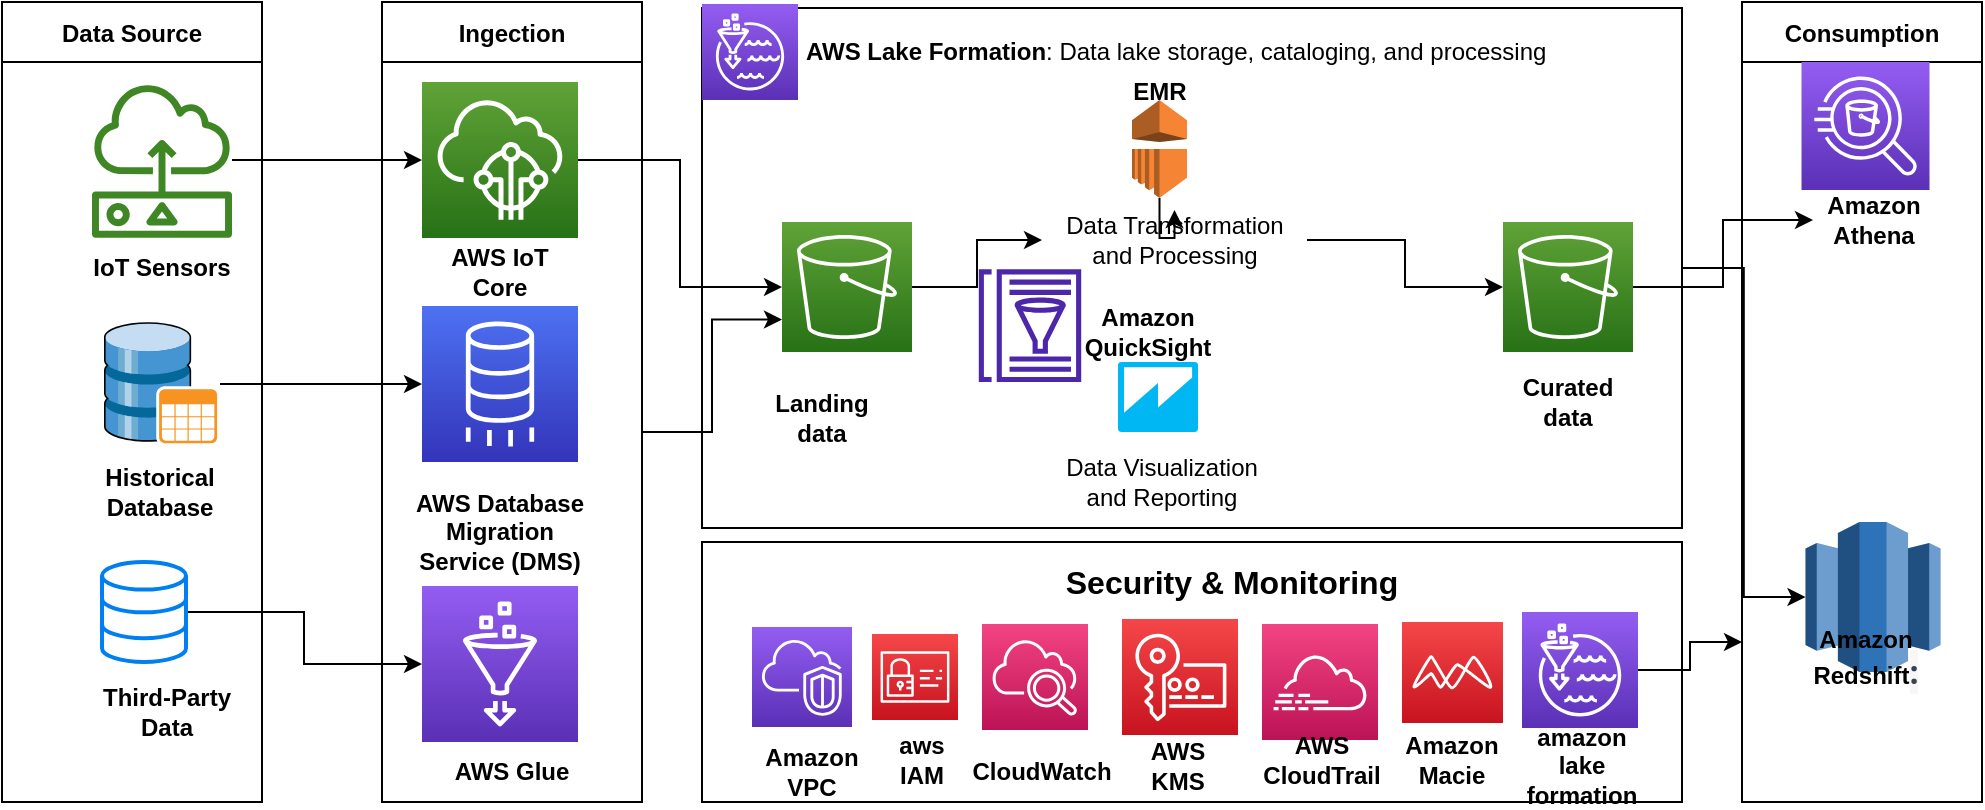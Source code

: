 <mxfile version="21.7.2" type="github">
  <diagram name="Page-1" id="wfJlDvsgTStBDbTHu9D8">
    <mxGraphModel dx="1434" dy="750" grid="1" gridSize="10" guides="1" tooltips="1" connect="1" arrows="1" fold="1" page="1" pageScale="1" pageWidth="1100" pageHeight="850" math="0" shadow="0">
      <root>
        <mxCell id="0" />
        <mxCell id="1" parent="0" />
        <mxCell id="qOsiP7DexmNMQrKXQggl-64" value="" style="shape=table;startSize=0;container=1;collapsible=0;childLayout=tableLayout;" parent="1" vertex="1">
          <mxGeometry x="360" y="123" width="490" height="260" as="geometry" />
        </mxCell>
        <mxCell id="qOsiP7DexmNMQrKXQggl-65" value="" style="shape=tableRow;horizontal=0;startSize=0;swimlaneHead=0;swimlaneBody=0;strokeColor=inherit;top=0;left=0;bottom=0;right=0;collapsible=0;dropTarget=0;fillColor=none;points=[[0,0.5],[1,0.5]];portConstraint=eastwest;" parent="qOsiP7DexmNMQrKXQggl-64" vertex="1">
          <mxGeometry width="490" height="260" as="geometry" />
        </mxCell>
        <mxCell id="qOsiP7DexmNMQrKXQggl-66" value="" style="shape=partialRectangle;html=1;whiteSpace=wrap;connectable=0;strokeColor=inherit;overflow=hidden;fillColor=none;top=0;left=0;bottom=0;right=0;pointerEvents=1;" parent="qOsiP7DexmNMQrKXQggl-65" vertex="1">
          <mxGeometry width="490" height="260" as="geometry">
            <mxRectangle width="490" height="260" as="alternateBounds" />
          </mxGeometry>
        </mxCell>
        <mxCell id="bFwccWIXfFiB8wJEmlYg-45" style="edgeStyle=orthogonalEdgeStyle;rounded=0;orthogonalLoop=1;jettySize=auto;html=1;exitX=1;exitY=0.5;exitDx=0;exitDy=0;" parent="qOsiP7DexmNMQrKXQggl-64" source="qOsiP7DexmNMQrKXQggl-65" target="qOsiP7DexmNMQrKXQggl-65" edge="1">
          <mxGeometry relative="1" as="geometry" />
        </mxCell>
        <mxCell id="qOsiP7DexmNMQrKXQggl-20" value="Data Source" style="shape=table;startSize=30;container=1;collapsible=0;childLayout=tableLayout;fontStyle=1" parent="1" vertex="1">
          <mxGeometry x="10" y="120" width="130" height="400" as="geometry" />
        </mxCell>
        <mxCell id="qOsiP7DexmNMQrKXQggl-21" value="" style="shape=tableRow;horizontal=0;startSize=0;swimlaneHead=0;swimlaneBody=0;strokeColor=inherit;top=0;left=0;bottom=0;right=0;collapsible=0;dropTarget=0;fillColor=none;points=[[0,0.5],[1,0.5]];portConstraint=eastwest;" parent="qOsiP7DexmNMQrKXQggl-20" vertex="1">
          <mxGeometry y="30" width="130" height="370" as="geometry" />
        </mxCell>
        <mxCell id="qOsiP7DexmNMQrKXQggl-22" value="" style="shape=partialRectangle;html=1;whiteSpace=wrap;connectable=0;strokeColor=inherit;overflow=hidden;fillColor=none;top=0;left=0;bottom=0;right=0;pointerEvents=1;" parent="qOsiP7DexmNMQrKXQggl-21" vertex="1">
          <mxGeometry width="130" height="370" as="geometry">
            <mxRectangle width="130" height="370" as="alternateBounds" />
          </mxGeometry>
        </mxCell>
        <mxCell id="qOsiP7DexmNMQrKXQggl-35" value="" style="edgeStyle=orthogonalEdgeStyle;rounded=0;orthogonalLoop=1;jettySize=auto;html=1;" parent="1" source="qOsiP7DexmNMQrKXQggl-23" target="qOsiP7DexmNMQrKXQggl-33" edge="1">
          <mxGeometry relative="1" as="geometry" />
        </mxCell>
        <mxCell id="qOsiP7DexmNMQrKXQggl-23" value="" style="sketch=0;outlineConnect=0;fontColor=#232F3E;gradientColor=none;fillColor=#3F8624;strokeColor=none;dashed=0;verticalLabelPosition=bottom;verticalAlign=top;align=center;html=1;fontSize=12;fontStyle=0;aspect=fixed;pointerEvents=1;shape=mxgraph.aws4.sensor;" parent="1" vertex="1">
          <mxGeometry x="55" y="160" width="70" height="78" as="geometry" />
        </mxCell>
        <mxCell id="qOsiP7DexmNMQrKXQggl-24" value="IoT Sensors" style="text;strokeColor=none;align=center;fillColor=none;html=1;verticalAlign=middle;whiteSpace=wrap;rounded=0;fontStyle=1" parent="1" vertex="1">
          <mxGeometry x="40" y="238" width="100" height="30" as="geometry" />
        </mxCell>
        <mxCell id="qOsiP7DexmNMQrKXQggl-41" value="" style="edgeStyle=orthogonalEdgeStyle;rounded=0;orthogonalLoop=1;jettySize=auto;html=1;" parent="1" source="qOsiP7DexmNMQrKXQggl-26" target="qOsiP7DexmNMQrKXQggl-36" edge="1">
          <mxGeometry relative="1" as="geometry" />
        </mxCell>
        <mxCell id="qOsiP7DexmNMQrKXQggl-26" value="" style="shadow=0;dashed=0;html=1;labelPosition=center;verticalLabelPosition=bottom;verticalAlign=top;align=center;outlineConnect=0;shape=mxgraph.veeam.3d.database;" parent="1" vertex="1">
          <mxGeometry x="61" y="280" width="58" height="62" as="geometry" />
        </mxCell>
        <mxCell id="qOsiP7DexmNMQrKXQggl-27" value="Historical Database" style="text;strokeColor=none;align=center;fillColor=none;html=1;verticalAlign=middle;whiteSpace=wrap;rounded=0;fontStyle=1" parent="1" vertex="1">
          <mxGeometry x="59" y="350" width="60" height="30" as="geometry" />
        </mxCell>
        <mxCell id="qOsiP7DexmNMQrKXQggl-42" value="" style="edgeStyle=orthogonalEdgeStyle;rounded=0;orthogonalLoop=1;jettySize=auto;html=1;" parent="1" source="qOsiP7DexmNMQrKXQggl-28" target="qOsiP7DexmNMQrKXQggl-39" edge="1">
          <mxGeometry relative="1" as="geometry" />
        </mxCell>
        <mxCell id="qOsiP7DexmNMQrKXQggl-28" value="" style="html=1;verticalLabelPosition=bottom;align=center;labelBackgroundColor=#ffffff;verticalAlign=top;strokeWidth=2;strokeColor=#0080F0;shadow=0;dashed=0;shape=mxgraph.ios7.icons.data;" parent="1" vertex="1">
          <mxGeometry x="60" y="400" width="42" height="50" as="geometry" />
        </mxCell>
        <mxCell id="qOsiP7DexmNMQrKXQggl-29" value="Third-Party Data" style="text;strokeColor=none;align=center;fillColor=none;html=1;verticalAlign=middle;whiteSpace=wrap;rounded=0;fontStyle=1" parent="1" vertex="1">
          <mxGeometry x="55" y="460" width="75" height="30" as="geometry" />
        </mxCell>
        <mxCell id="qOsiP7DexmNMQrKXQggl-30" value="Ingection" style="shape=table;startSize=30;container=1;collapsible=0;childLayout=tableLayout;fontStyle=1" parent="1" vertex="1">
          <mxGeometry x="200" y="120" width="130" height="400" as="geometry" />
        </mxCell>
        <mxCell id="qOsiP7DexmNMQrKXQggl-31" value="" style="shape=tableRow;horizontal=0;startSize=0;swimlaneHead=0;swimlaneBody=0;strokeColor=inherit;top=0;left=0;bottom=0;right=0;collapsible=0;dropTarget=0;fillColor=none;points=[[0,0.5],[1,0.5]];portConstraint=eastwest;" parent="qOsiP7DexmNMQrKXQggl-30" vertex="1">
          <mxGeometry y="30" width="130" height="370" as="geometry" />
        </mxCell>
        <mxCell id="qOsiP7DexmNMQrKXQggl-32" value="" style="shape=partialRectangle;html=1;whiteSpace=wrap;connectable=0;strokeColor=inherit;overflow=hidden;fillColor=none;top=0;left=0;bottom=0;right=0;pointerEvents=1;" parent="qOsiP7DexmNMQrKXQggl-31" vertex="1">
          <mxGeometry width="130" height="370" as="geometry">
            <mxRectangle width="130" height="370" as="alternateBounds" />
          </mxGeometry>
        </mxCell>
        <mxCell id="bFwccWIXfFiB8wJEmlYg-30" value="" style="edgeStyle=orthogonalEdgeStyle;rounded=0;orthogonalLoop=1;jettySize=auto;html=1;" parent="1" source="qOsiP7DexmNMQrKXQggl-33" target="bFwccWIXfFiB8wJEmlYg-4" edge="1">
          <mxGeometry relative="1" as="geometry" />
        </mxCell>
        <mxCell id="qOsiP7DexmNMQrKXQggl-33" value="" style="sketch=0;points=[[0,0,0],[0.25,0,0],[0.5,0,0],[0.75,0,0],[1,0,0],[0,1,0],[0.25,1,0],[0.5,1,0],[0.75,1,0],[1,1,0],[0,0.25,0],[0,0.5,0],[0,0.75,0],[1,0.25,0],[1,0.5,0],[1,0.75,0]];outlineConnect=0;fontColor=#232F3E;gradientColor=#60A337;gradientDirection=north;fillColor=#277116;strokeColor=#ffffff;dashed=0;verticalLabelPosition=bottom;verticalAlign=top;align=center;html=1;fontSize=12;fontStyle=0;aspect=fixed;shape=mxgraph.aws4.resourceIcon;resIcon=mxgraph.aws4.iot_core;" parent="1" vertex="1">
          <mxGeometry x="220" y="160" width="78" height="78" as="geometry" />
        </mxCell>
        <mxCell id="qOsiP7DexmNMQrKXQggl-34" value="AWS IoT Core" style="text;strokeColor=none;align=center;fillColor=none;html=1;verticalAlign=middle;whiteSpace=wrap;rounded=0;fontStyle=1" parent="1" vertex="1">
          <mxGeometry x="229" y="240" width="60" height="30" as="geometry" />
        </mxCell>
        <mxCell id="qOsiP7DexmNMQrKXQggl-36" value="" style="sketch=0;points=[[0,0,0],[0.25,0,0],[0.5,0,0],[0.75,0,0],[1,0,0],[0,1,0],[0.25,1,0],[0.5,1,0],[0.75,1,0],[1,1,0],[0,0.25,0],[0,0.5,0],[0,0.75,0],[1,0.25,0],[1,0.5,0],[1,0.75,0]];outlineConnect=0;fontColor=#232F3E;gradientColor=#4D72F3;gradientDirection=north;fillColor=#3334B9;strokeColor=#ffffff;dashed=0;verticalLabelPosition=bottom;verticalAlign=top;align=center;html=1;fontSize=12;fontStyle=0;aspect=fixed;shape=mxgraph.aws4.resourceIcon;resIcon=mxgraph.aws4.database_migration_service;" parent="1" vertex="1">
          <mxGeometry x="220" y="272" width="78" height="78" as="geometry" />
        </mxCell>
        <mxCell id="qOsiP7DexmNMQrKXQggl-37" value="AWS Database Migration Service (DMS)" style="text;strokeColor=none;align=center;fillColor=none;html=1;verticalAlign=middle;whiteSpace=wrap;rounded=0;fontStyle=1" parent="1" vertex="1">
          <mxGeometry x="209" y="370" width="100" height="30" as="geometry" />
        </mxCell>
        <mxCell id="qOsiP7DexmNMQrKXQggl-39" value="" style="sketch=0;points=[[0,0,0],[0.25,0,0],[0.5,0,0],[0.75,0,0],[1,0,0],[0,1,0],[0.25,1,0],[0.5,1,0],[0.75,1,0],[1,1,0],[0,0.25,0],[0,0.5,0],[0,0.75,0],[1,0.25,0],[1,0.5,0],[1,0.75,0]];outlineConnect=0;fontColor=#232F3E;gradientColor=#945DF2;gradientDirection=north;fillColor=#5A30B5;strokeColor=#ffffff;dashed=0;verticalLabelPosition=bottom;verticalAlign=top;align=center;html=1;fontSize=12;fontStyle=0;aspect=fixed;shape=mxgraph.aws4.resourceIcon;resIcon=mxgraph.aws4.glue;" parent="1" vertex="1">
          <mxGeometry x="220" y="412" width="78" height="78" as="geometry" />
        </mxCell>
        <mxCell id="qOsiP7DexmNMQrKXQggl-40" value="AWS Glue" style="text;strokeColor=none;align=center;fillColor=none;html=1;verticalAlign=middle;whiteSpace=wrap;rounded=0;fontStyle=1" parent="1" vertex="1">
          <mxGeometry x="235" y="490" width="60" height="30" as="geometry" />
        </mxCell>
        <mxCell id="qOsiP7DexmNMQrKXQggl-43" value="" style="rounded=0;whiteSpace=wrap;html=1;" parent="1" vertex="1">
          <mxGeometry x="360" y="390" width="490" height="130" as="geometry" />
        </mxCell>
        <mxCell id="qOsiP7DexmNMQrKXQggl-44" value="" style="sketch=0;points=[[0,0,0],[0.25,0,0],[0.5,0,0],[0.75,0,0],[1,0,0],[0,1,0],[0.25,1,0],[0.5,1,0],[0.75,1,0],[1,1,0],[0,0.25,0],[0,0.5,0],[0,0.75,0],[1,0.25,0],[1,0.5,0],[1,0.75,0]];outlineConnect=0;fontColor=#232F3E;gradientColor=#945DF2;gradientDirection=north;fillColor=#5A30B5;strokeColor=#ffffff;dashed=0;verticalLabelPosition=bottom;verticalAlign=top;align=center;html=1;fontSize=12;fontStyle=0;aspect=fixed;shape=mxgraph.aws4.resourceIcon;resIcon=mxgraph.aws4.vpc;" parent="1" vertex="1">
          <mxGeometry x="385" y="432.5" width="50" height="50" as="geometry" />
        </mxCell>
        <mxCell id="qOsiP7DexmNMQrKXQggl-45" value="Amazon VPC" style="text;strokeColor=none;align=center;fillColor=none;html=1;verticalAlign=middle;whiteSpace=wrap;rounded=0;fontStyle=1" parent="1" vertex="1">
          <mxGeometry x="385" y="490" width="60" height="30" as="geometry" />
        </mxCell>
        <mxCell id="qOsiP7DexmNMQrKXQggl-46" value="" style="sketch=0;points=[[0,0,0],[0.25,0,0],[0.5,0,0],[0.75,0,0],[1,0,0],[0,1,0],[0.25,1,0],[0.5,1,0],[0.75,1,0],[1,1,0],[0,0.25,0],[0,0.5,0],[0,0.75,0],[1,0.25,0],[1,0.5,0],[1,0.75,0]];points=[[0,0,0],[0.25,0,0],[0.5,0,0],[0.75,0,0],[1,0,0],[0,1,0],[0.25,1,0],[0.5,1,0],[0.75,1,0],[1,1,0],[0,0.25,0],[0,0.5,0],[0,0.75,0],[1,0.25,0],[1,0.5,0],[1,0.75,0]];outlineConnect=0;fontColor=#232F3E;gradientColor=#F34482;gradientDirection=north;fillColor=#BC1356;strokeColor=#ffffff;dashed=0;verticalLabelPosition=bottom;verticalAlign=top;align=center;html=1;fontSize=12;fontStyle=0;aspect=fixed;shape=mxgraph.aws4.resourceIcon;resIcon=mxgraph.aws4.cloudwatch_2;" parent="1" vertex="1">
          <mxGeometry x="500" y="431" width="53" height="53" as="geometry" />
        </mxCell>
        <mxCell id="qOsiP7DexmNMQrKXQggl-47" value="CloudWatch" style="text;strokeColor=none;align=center;fillColor=none;html=1;verticalAlign=middle;whiteSpace=wrap;rounded=0;fontStyle=1" parent="1" vertex="1">
          <mxGeometry x="500" y="490" width="60" height="30" as="geometry" />
        </mxCell>
        <mxCell id="qOsiP7DexmNMQrKXQggl-48" value="" style="sketch=0;points=[[0,0,0],[0.25,0,0],[0.5,0,0],[0.75,0,0],[1,0,0],[0,1,0],[0.25,1,0],[0.5,1,0],[0.75,1,0],[1,1,0],[0,0.25,0],[0,0.5,0],[0,0.75,0],[1,0.25,0],[1,0.5,0],[1,0.75,0]];outlineConnect=0;fontColor=#232F3E;gradientColor=#F54749;gradientDirection=north;fillColor=#C7131F;strokeColor=#ffffff;dashed=0;verticalLabelPosition=bottom;verticalAlign=top;align=center;html=1;fontSize=12;fontStyle=0;aspect=fixed;shape=mxgraph.aws4.resourceIcon;resIcon=mxgraph.aws4.identity_and_access_management;" parent="1" vertex="1">
          <mxGeometry x="445" y="436" width="43" height="43" as="geometry" />
        </mxCell>
        <mxCell id="qOsiP7DexmNMQrKXQggl-51" value="aws &lt;br&gt;IAM" style="text;strokeColor=none;align=center;fillColor=none;html=1;verticalAlign=middle;whiteSpace=wrap;rounded=0;fontStyle=1" parent="1" vertex="1">
          <mxGeometry x="440" y="484" width="60" height="30" as="geometry" />
        </mxCell>
        <mxCell id="qOsiP7DexmNMQrKXQggl-52" value="" style="sketch=0;points=[[0,0,0],[0.25,0,0],[0.5,0,0],[0.75,0,0],[1,0,0],[0,1,0],[0.25,1,0],[0.5,1,0],[0.75,1,0],[1,1,0],[0,0.25,0],[0,0.5,0],[0,0.75,0],[1,0.25,0],[1,0.5,0],[1,0.75,0]];outlineConnect=0;fontColor=#232F3E;gradientColor=#F54749;gradientDirection=north;fillColor=#C7131F;strokeColor=#ffffff;dashed=0;verticalLabelPosition=bottom;verticalAlign=top;align=center;html=1;fontSize=12;fontStyle=0;aspect=fixed;shape=mxgraph.aws4.resourceIcon;resIcon=mxgraph.aws4.key_management_service;" parent="1" vertex="1">
          <mxGeometry x="570" y="428.5" width="58" height="58" as="geometry" />
        </mxCell>
        <mxCell id="qOsiP7DexmNMQrKXQggl-53" value="AWS &lt;br&gt;KMS" style="text;strokeColor=none;align=center;fillColor=none;html=1;verticalAlign=middle;whiteSpace=wrap;rounded=0;fontStyle=1" parent="1" vertex="1">
          <mxGeometry x="568" y="486.5" width="60" height="30" as="geometry" />
        </mxCell>
        <mxCell id="qOsiP7DexmNMQrKXQggl-54" value="" style="sketch=0;points=[[0,0,0],[0.25,0,0],[0.5,0,0],[0.75,0,0],[1,0,0],[0,1,0],[0.25,1,0],[0.5,1,0],[0.75,1,0],[1,1,0],[0,0.25,0],[0,0.5,0],[0,0.75,0],[1,0.25,0],[1,0.5,0],[1,0.75,0]];points=[[0,0,0],[0.25,0,0],[0.5,0,0],[0.75,0,0],[1,0,0],[0,1,0],[0.25,1,0],[0.5,1,0],[0.75,1,0],[1,1,0],[0,0.25,0],[0,0.5,0],[0,0.75,0],[1,0.25,0],[1,0.5,0],[1,0.75,0]];outlineConnect=0;fontColor=#232F3E;gradientColor=#F34482;gradientDirection=north;fillColor=#BC1356;strokeColor=#ffffff;dashed=0;verticalLabelPosition=bottom;verticalAlign=top;align=center;html=1;fontSize=12;fontStyle=0;aspect=fixed;shape=mxgraph.aws4.resourceIcon;resIcon=mxgraph.aws4.cloudtrail;" parent="1" vertex="1">
          <mxGeometry x="640" y="431" width="58" height="58" as="geometry" />
        </mxCell>
        <mxCell id="qOsiP7DexmNMQrKXQggl-55" value="AWS CloudTrail" style="text;strokeColor=none;align=center;fillColor=none;html=1;verticalAlign=middle;whiteSpace=wrap;rounded=0;fontStyle=1" parent="1" vertex="1">
          <mxGeometry x="640" y="484" width="60" height="30" as="geometry" />
        </mxCell>
        <mxCell id="qOsiP7DexmNMQrKXQggl-56" value="Security &amp;amp; Monitoring" style="text;strokeColor=none;align=center;fillColor=none;html=1;verticalAlign=middle;whiteSpace=wrap;rounded=0;fontStyle=1;fontSize=16;" parent="1" vertex="1">
          <mxGeometry x="520" y="395" width="210" height="30" as="geometry" />
        </mxCell>
        <mxCell id="qOsiP7DexmNMQrKXQggl-57" value="" style="sketch=0;points=[[0,0,0],[0.25,0,0],[0.5,0,0],[0.75,0,0],[1,0,0],[0,1,0],[0.25,1,0],[0.5,1,0],[0.75,1,0],[1,1,0],[0,0.25,0],[0,0.5,0],[0,0.75,0],[1,0.25,0],[1,0.5,0],[1,0.75,0]];outlineConnect=0;fontColor=#232F3E;gradientColor=#F54749;gradientDirection=north;fillColor=#C7131F;strokeColor=#ffffff;dashed=0;verticalLabelPosition=bottom;verticalAlign=top;align=center;html=1;fontSize=12;fontStyle=0;aspect=fixed;shape=mxgraph.aws4.resourceIcon;resIcon=mxgraph.aws4.macie;" parent="1" vertex="1">
          <mxGeometry x="710" y="430" width="50.5" height="50.5" as="geometry" />
        </mxCell>
        <mxCell id="qOsiP7DexmNMQrKXQggl-58" value="Amazon Macie" style="text;strokeColor=none;align=center;fillColor=none;html=1;verticalAlign=middle;whiteSpace=wrap;rounded=0;fontStyle=1" parent="1" vertex="1">
          <mxGeometry x="705.25" y="484" width="60" height="30" as="geometry" />
        </mxCell>
        <mxCell id="bFwccWIXfFiB8wJEmlYg-14" value="" style="edgeStyle=orthogonalEdgeStyle;rounded=0;orthogonalLoop=1;jettySize=auto;html=1;" parent="1" source="qOsiP7DexmNMQrKXQggl-59" target="qOsiP7DexmNMQrKXQggl-62" edge="1">
          <mxGeometry relative="1" as="geometry">
            <Array as="points">
              <mxPoint x="854" y="454" />
              <mxPoint x="854" y="440" />
            </Array>
          </mxGeometry>
        </mxCell>
        <mxCell id="qOsiP7DexmNMQrKXQggl-59" value="" style="sketch=0;points=[[0,0,0],[0.25,0,0],[0.5,0,0],[0.75,0,0],[1,0,0],[0,1,0],[0.25,1,0],[0.5,1,0],[0.75,1,0],[1,1,0],[0,0.25,0],[0,0.5,0],[0,0.75,0],[1,0.25,0],[1,0.5,0],[1,0.75,0]];outlineConnect=0;fontColor=#232F3E;gradientColor=#945DF2;gradientDirection=north;fillColor=#5A30B5;strokeColor=#ffffff;dashed=0;verticalLabelPosition=bottom;verticalAlign=top;align=center;html=1;fontSize=12;fontStyle=0;aspect=fixed;shape=mxgraph.aws4.resourceIcon;resIcon=mxgraph.aws4.lake_formation;" parent="1" vertex="1">
          <mxGeometry x="770" y="425" width="58" height="58" as="geometry" />
        </mxCell>
        <mxCell id="qOsiP7DexmNMQrKXQggl-60" value="amazon lake formation" style="text;strokeColor=none;align=center;fillColor=none;html=1;verticalAlign=middle;whiteSpace=wrap;rounded=0;fontStyle=1" parent="1" vertex="1">
          <mxGeometry x="770" y="486.5" width="60" height="30" as="geometry" />
        </mxCell>
        <mxCell id="qOsiP7DexmNMQrKXQggl-61" value="Consumption" style="shape=table;startSize=30;container=1;collapsible=0;childLayout=tableLayout;fontStyle=1" parent="1" vertex="1">
          <mxGeometry x="880" y="120" width="120" height="400" as="geometry" />
        </mxCell>
        <mxCell id="qOsiP7DexmNMQrKXQggl-62" value="" style="shape=tableRow;horizontal=0;startSize=0;swimlaneHead=0;swimlaneBody=0;strokeColor=inherit;top=0;left=0;bottom=0;right=0;collapsible=0;dropTarget=0;fillColor=none;points=[[0,0.5],[1,0.5]];portConstraint=eastwest;" parent="qOsiP7DexmNMQrKXQggl-61" vertex="1">
          <mxGeometry y="30" width="120" height="370" as="geometry" />
        </mxCell>
        <mxCell id="qOsiP7DexmNMQrKXQggl-63" value="" style="shape=partialRectangle;html=1;whiteSpace=wrap;connectable=0;strokeColor=inherit;overflow=hidden;fillColor=none;top=0;left=0;bottom=0;right=0;pointerEvents=1;" parent="qOsiP7DexmNMQrKXQggl-62" vertex="1">
          <mxGeometry width="120" height="370" as="geometry">
            <mxRectangle width="120" height="370" as="alternateBounds" />
          </mxGeometry>
        </mxCell>
        <mxCell id="qOsiP7DexmNMQrKXQggl-67" value="&lt;b&gt;AWS Lake Formation&lt;/b&gt;: Data lake storage, cataloging, and processing" style="text;strokeColor=none;align=left;fillColor=none;html=1;verticalAlign=middle;whiteSpace=wrap;rounded=0;" parent="1" vertex="1">
          <mxGeometry x="410" y="130" width="420" height="30" as="geometry" />
        </mxCell>
        <mxCell id="qOsiP7DexmNMQrKXQggl-68" value="" style="sketch=0;points=[[0,0,0],[0.25,0,0],[0.5,0,0],[0.75,0,0],[1,0,0],[0,1,0],[0.25,1,0],[0.5,1,0],[0.75,1,0],[1,1,0],[0,0.25,0],[0,0.5,0],[0,0.75,0],[1,0.25,0],[1,0.5,0],[1,0.75,0]];outlineConnect=0;fontColor=#232F3E;gradientColor=#945DF2;gradientDirection=north;fillColor=#5A30B5;strokeColor=#ffffff;dashed=0;verticalLabelPosition=bottom;verticalAlign=top;align=center;html=1;fontSize=12;fontStyle=0;aspect=fixed;shape=mxgraph.aws4.resourceIcon;resIcon=mxgraph.aws4.lake_formation;" parent="1" vertex="1">
          <mxGeometry x="360" y="121" width="48" height="48" as="geometry" />
        </mxCell>
        <mxCell id="qOsiP7DexmNMQrKXQggl-69" value="" style="sketch=0;points=[[0,0,0],[0.25,0,0],[0.5,0,0],[0.75,0,0],[1,0,0],[0,1,0],[0.25,1,0],[0.5,1,0],[0.75,1,0],[1,1,0],[0,0.25,0],[0,0.5,0],[0,0.75,0],[1,0.25,0],[1,0.5,0],[1,0.75,0]];outlineConnect=0;fontColor=#232F3E;gradientColor=#945DF2;gradientDirection=north;fillColor=#5A30B5;strokeColor=#ffffff;dashed=0;verticalLabelPosition=bottom;verticalAlign=top;align=center;html=1;fontSize=12;fontStyle=0;aspect=fixed;shape=mxgraph.aws4.resourceIcon;resIcon=mxgraph.aws4.athena;" parent="1" vertex="1">
          <mxGeometry x="909.75" y="150" width="64" height="64" as="geometry" />
        </mxCell>
        <mxCell id="qOsiP7DexmNMQrKXQggl-70" value="Amazon Athena" style="text;strokeColor=none;align=center;fillColor=none;html=1;verticalAlign=middle;whiteSpace=wrap;rounded=0;fontStyle=1" parent="1" vertex="1">
          <mxGeometry x="915.5" y="214" width="60" height="30" as="geometry" />
        </mxCell>
        <mxCell id="qOsiP7DexmNMQrKXQggl-71" value="" style="outlineConnect=0;dashed=0;verticalLabelPosition=bottom;verticalAlign=top;align=center;html=1;shape=mxgraph.aws3.redshift;fillColor=#2E73B8;gradientColor=none;" parent="1" vertex="1">
          <mxGeometry x="911.75" y="380" width="67.5" height="75" as="geometry" />
        </mxCell>
        <mxCell id="qOsiP7DexmNMQrKXQggl-72" value="Amazon Redshift&lt;span style=&quot;color: rgb(55, 65, 81); font-family: Söhne, ui-sans-serif, system-ui, -apple-system, &amp;quot;Segoe UI&amp;quot;, Roboto, Ubuntu, Cantarell, &amp;quot;Noto Sans&amp;quot;, sans-serif, &amp;quot;Helvetica Neue&amp;quot;, Arial, &amp;quot;Apple Color Emoji&amp;quot;, &amp;quot;Segoe UI Emoji&amp;quot;, &amp;quot;Segoe UI Symbol&amp;quot;, &amp;quot;Noto Color Emoji&amp;quot;; font-size: 16px; text-align: left; background-color: rgb(247, 247, 248);&quot;&gt;:&lt;/span&gt;" style="text;strokeColor=none;align=center;fillColor=none;html=1;verticalAlign=middle;whiteSpace=wrap;rounded=0;fontStyle=1" parent="1" vertex="1">
          <mxGeometry x="911.75" y="432.5" width="60" height="30" as="geometry" />
        </mxCell>
        <mxCell id="qOsiP7DexmNMQrKXQggl-73" value="" style="outlineConnect=0;dashed=0;verticalLabelPosition=bottom;verticalAlign=top;align=center;html=1;shape=mxgraph.aws3.quicksight;fillColor=#00B7F4;gradientColor=none;" parent="1" vertex="1">
          <mxGeometry x="568" y="300" width="40" height="35" as="geometry" />
        </mxCell>
        <mxCell id="qOsiP7DexmNMQrKXQggl-74" value="Amazon QuickSight" style="text;strokeColor=none;align=center;fillColor=none;html=1;verticalAlign=middle;whiteSpace=wrap;rounded=0;fontStyle=1" parent="1" vertex="1">
          <mxGeometry x="553" y="270" width="60" height="30" as="geometry" />
        </mxCell>
        <mxCell id="bFwccWIXfFiB8wJEmlYg-46" value="" style="edgeStyle=orthogonalEdgeStyle;rounded=0;orthogonalLoop=1;jettySize=auto;html=1;" parent="1" source="bFwccWIXfFiB8wJEmlYg-4" target="bFwccWIXfFiB8wJEmlYg-35" edge="1">
          <mxGeometry relative="1" as="geometry" />
        </mxCell>
        <mxCell id="bFwccWIXfFiB8wJEmlYg-4" value="" style="sketch=0;points=[[0,0,0],[0.25,0,0],[0.5,0,0],[0.75,0,0],[1,0,0],[0,1,0],[0.25,1,0],[0.5,1,0],[0.75,1,0],[1,1,0],[0,0.25,0],[0,0.5,0],[0,0.75,0],[1,0.25,0],[1,0.5,0],[1,0.75,0]];outlineConnect=0;fontColor=#232F3E;gradientColor=#60A337;gradientDirection=north;fillColor=#277116;strokeColor=#ffffff;dashed=0;verticalLabelPosition=bottom;verticalAlign=top;align=center;html=1;fontSize=12;fontStyle=0;aspect=fixed;shape=mxgraph.aws4.resourceIcon;resIcon=mxgraph.aws4.s3;" parent="1" vertex="1">
          <mxGeometry x="400" y="230" width="65" height="65" as="geometry" />
        </mxCell>
        <mxCell id="bFwccWIXfFiB8wJEmlYg-5" value="Curated data" style="text;strokeColor=none;align=center;fillColor=none;html=1;verticalAlign=middle;whiteSpace=wrap;rounded=0;fontStyle=1" parent="1" vertex="1">
          <mxGeometry x="763" y="302.5" width="60" height="35" as="geometry" />
        </mxCell>
        <mxCell id="bFwccWIXfFiB8wJEmlYg-48" value="" style="edgeStyle=orthogonalEdgeStyle;rounded=0;orthogonalLoop=1;jettySize=auto;html=1;" parent="1" source="bFwccWIXfFiB8wJEmlYg-24" target="bFwccWIXfFiB8wJEmlYg-35" edge="1">
          <mxGeometry relative="1" as="geometry" />
        </mxCell>
        <mxCell id="bFwccWIXfFiB8wJEmlYg-24" value="" style="outlineConnect=0;dashed=0;verticalLabelPosition=bottom;verticalAlign=top;align=center;html=1;shape=mxgraph.aws3.emr;fillColor=#F58534;gradientColor=none;" parent="1" vertex="1">
          <mxGeometry x="575" y="169" width="27.5" height="49" as="geometry" />
        </mxCell>
        <mxCell id="bFwccWIXfFiB8wJEmlYg-31" value="" style="edgeStyle=orthogonalEdgeStyle;rounded=0;orthogonalLoop=1;jettySize=auto;html=1;entryX=0;entryY=0.75;entryDx=0;entryDy=0;entryPerimeter=0;" parent="1" source="qOsiP7DexmNMQrKXQggl-31" target="bFwccWIXfFiB8wJEmlYg-4" edge="1">
          <mxGeometry relative="1" as="geometry" />
        </mxCell>
        <mxCell id="bFwccWIXfFiB8wJEmlYg-34" value="EMR" style="text;strokeColor=none;align=center;fillColor=none;html=1;verticalAlign=middle;whiteSpace=wrap;rounded=0;fontStyle=1" parent="1" vertex="1">
          <mxGeometry x="558.75" y="150" width="60" height="30" as="geometry" />
        </mxCell>
        <mxCell id="bFwccWIXfFiB8wJEmlYg-49" value="" style="edgeStyle=orthogonalEdgeStyle;rounded=0;orthogonalLoop=1;jettySize=auto;html=1;" parent="1" source="bFwccWIXfFiB8wJEmlYg-35" target="bFwccWIXfFiB8wJEmlYg-36" edge="1">
          <mxGeometry relative="1" as="geometry" />
        </mxCell>
        <mxCell id="bFwccWIXfFiB8wJEmlYg-35" value="Data Transformation and Processing" style="text;strokeColor=none;align=center;fillColor=none;html=1;verticalAlign=middle;whiteSpace=wrap;rounded=0;" parent="1" vertex="1">
          <mxGeometry x="530" y="224" width="132.5" height="30" as="geometry" />
        </mxCell>
        <mxCell id="bFwccWIXfFiB8wJEmlYg-43" value="" style="edgeStyle=orthogonalEdgeStyle;rounded=0;orthogonalLoop=1;jettySize=auto;html=1;" parent="1" source="bFwccWIXfFiB8wJEmlYg-36" target="qOsiP7DexmNMQrKXQggl-70" edge="1">
          <mxGeometry relative="1" as="geometry" />
        </mxCell>
        <mxCell id="bFwccWIXfFiB8wJEmlYg-36" value="" style="sketch=0;points=[[0,0,0],[0.25,0,0],[0.5,0,0],[0.75,0,0],[1,0,0],[0,1,0],[0.25,1,0],[0.5,1,0],[0.75,1,0],[1,1,0],[0,0.25,0],[0,0.5,0],[0,0.75,0],[1,0.25,0],[1,0.5,0],[1,0.75,0]];outlineConnect=0;fontColor=#232F3E;gradientColor=#60A337;gradientDirection=north;fillColor=#277116;strokeColor=#ffffff;dashed=0;verticalLabelPosition=bottom;verticalAlign=top;align=center;html=1;fontSize=12;fontStyle=0;aspect=fixed;shape=mxgraph.aws4.resourceIcon;resIcon=mxgraph.aws4.s3;" parent="1" vertex="1">
          <mxGeometry x="760.5" y="230" width="65" height="65" as="geometry" />
        </mxCell>
        <mxCell id="bFwccWIXfFiB8wJEmlYg-38" value="Data Visualization and Reporting" style="text;strokeColor=none;align=center;fillColor=none;html=1;verticalAlign=middle;whiteSpace=wrap;rounded=0;" parent="1" vertex="1">
          <mxGeometry x="530" y="345" width="120" height="30" as="geometry" />
        </mxCell>
        <mxCell id="bFwccWIXfFiB8wJEmlYg-40" value="Landing data" style="text;strokeColor=none;align=center;fillColor=none;html=1;verticalAlign=middle;whiteSpace=wrap;rounded=0;fontStyle=1" parent="1" vertex="1">
          <mxGeometry x="390" y="310" width="60" height="35" as="geometry" />
        </mxCell>
        <mxCell id="bFwccWIXfFiB8wJEmlYg-44" value="" style="edgeStyle=orthogonalEdgeStyle;rounded=0;orthogonalLoop=1;jettySize=auto;html=1;entryX=0;entryY=0.5;entryDx=0;entryDy=0;entryPerimeter=0;" parent="1" source="qOsiP7DexmNMQrKXQggl-65" target="qOsiP7DexmNMQrKXQggl-71" edge="1">
          <mxGeometry relative="1" as="geometry" />
        </mxCell>
        <mxCell id="bFwccWIXfFiB8wJEmlYg-50" value="" style="sketch=0;outlineConnect=0;fontColor=#232F3E;gradientColor=none;fillColor=#4D27AA;strokeColor=none;dashed=0;verticalLabelPosition=bottom;verticalAlign=top;align=center;html=1;fontSize=12;fontStyle=0;aspect=fixed;pointerEvents=1;shape=mxgraph.aws4.glue_data_catalog;" parent="1" vertex="1">
          <mxGeometry x="498" y="253.67" width="52" height="56.33" as="geometry" />
        </mxCell>
      </root>
    </mxGraphModel>
  </diagram>
</mxfile>

